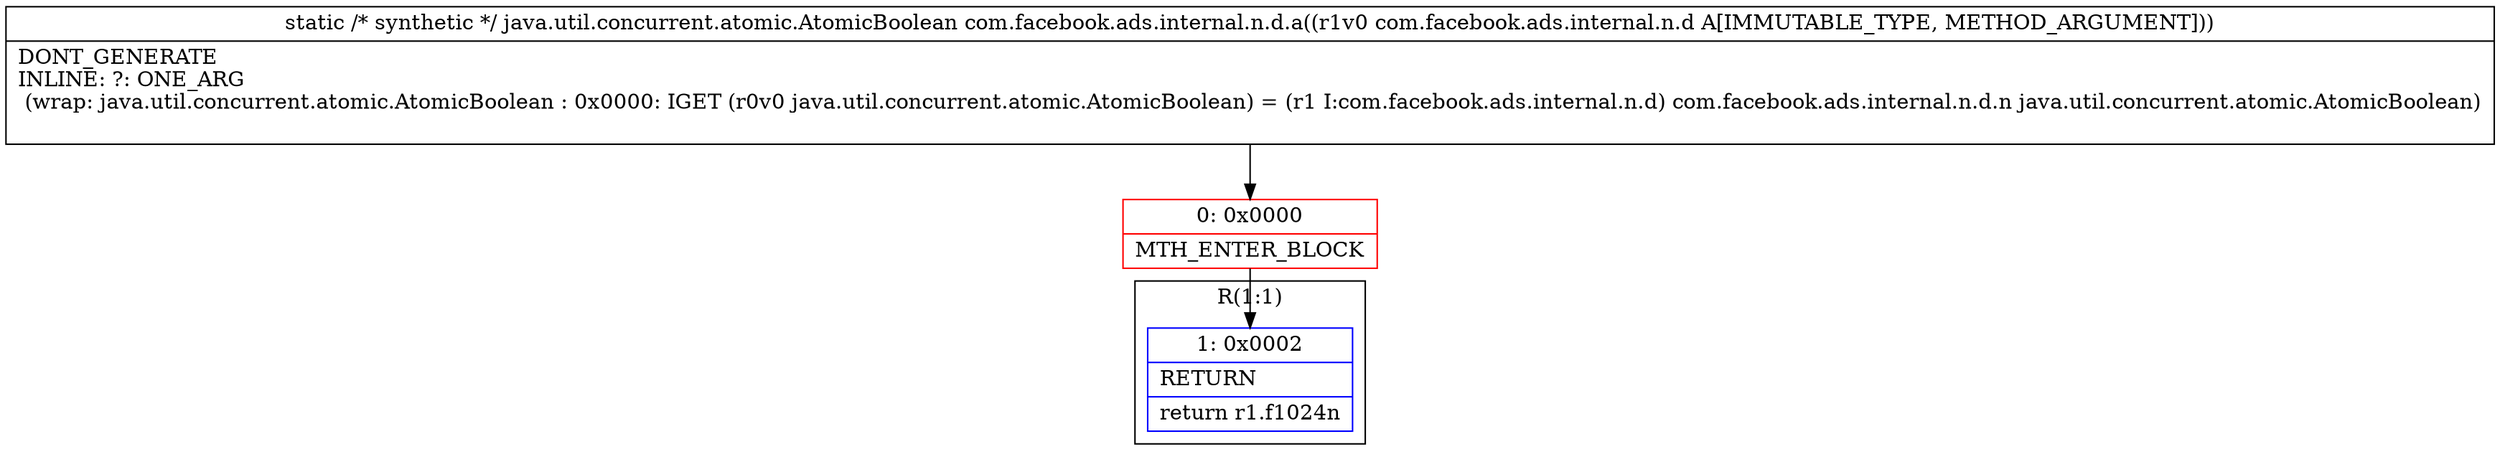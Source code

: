digraph "CFG forcom.facebook.ads.internal.n.d.a(Lcom\/facebook\/ads\/internal\/n\/d;)Ljava\/util\/concurrent\/atomic\/AtomicBoolean;" {
subgraph cluster_Region_1477984594 {
label = "R(1:1)";
node [shape=record,color=blue];
Node_1 [shape=record,label="{1\:\ 0x0002|RETURN\l|return r1.f1024n\l}"];
}
Node_0 [shape=record,color=red,label="{0\:\ 0x0000|MTH_ENTER_BLOCK\l}"];
MethodNode[shape=record,label="{static \/* synthetic *\/ java.util.concurrent.atomic.AtomicBoolean com.facebook.ads.internal.n.d.a((r1v0 com.facebook.ads.internal.n.d A[IMMUTABLE_TYPE, METHOD_ARGUMENT]))  | DONT_GENERATE\lINLINE: ?: ONE_ARG  \l  (wrap: java.util.concurrent.atomic.AtomicBoolean : 0x0000: IGET  (r0v0 java.util.concurrent.atomic.AtomicBoolean) = (r1 I:com.facebook.ads.internal.n.d) com.facebook.ads.internal.n.d.n java.util.concurrent.atomic.AtomicBoolean)\l\l}"];
MethodNode -> Node_0;
Node_0 -> Node_1;
}

